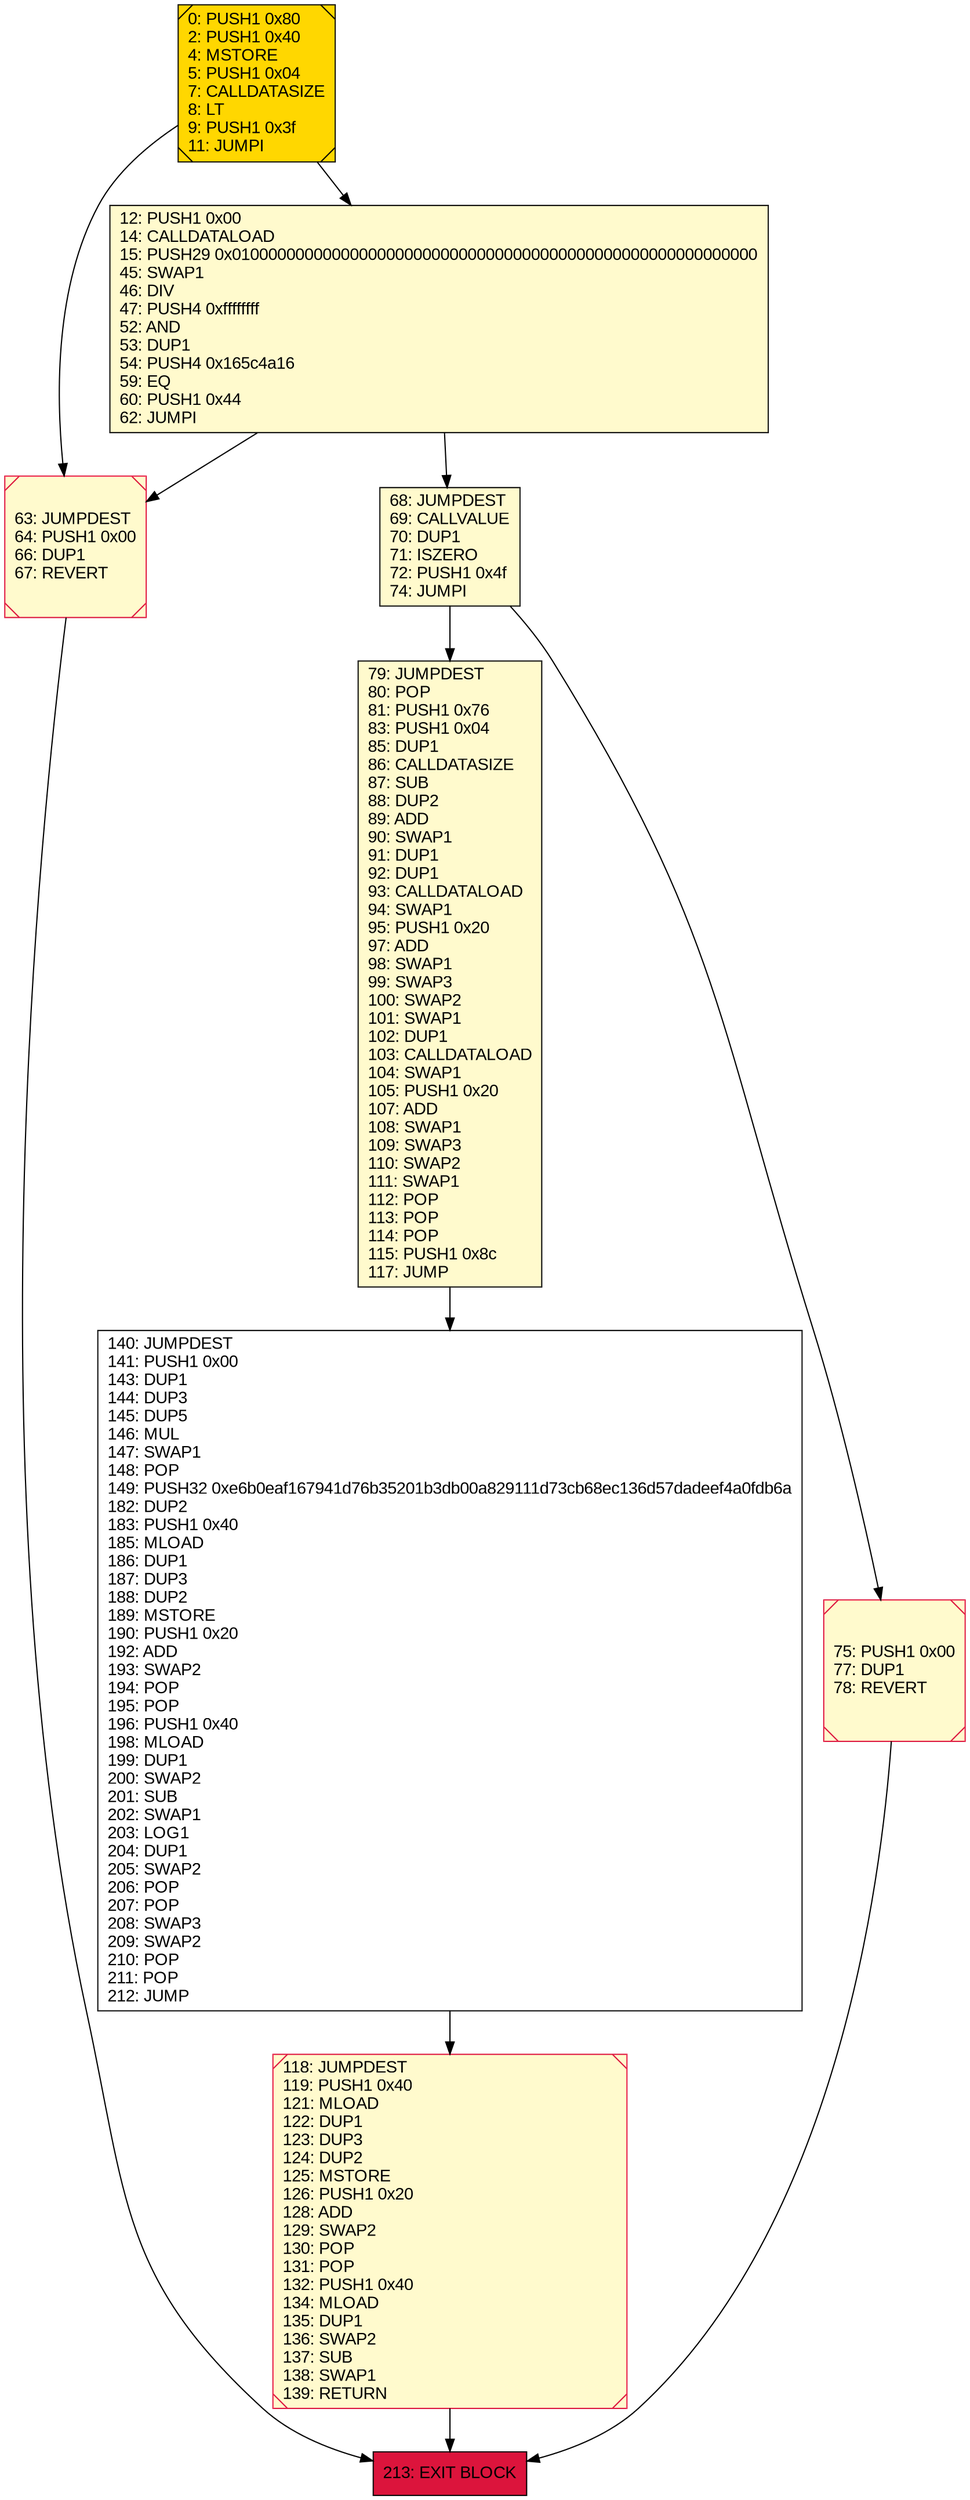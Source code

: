 digraph G {
bgcolor=transparent rankdir=UD;
node [shape=box style=filled color=black fillcolor=white fontname=arial fontcolor=black];
0 [label="0: PUSH1 0x80\l2: PUSH1 0x40\l4: MSTORE\l5: PUSH1 0x04\l7: CALLDATASIZE\l8: LT\l9: PUSH1 0x3f\l11: JUMPI\l" fillcolor=lemonchiffon shape=Msquare fillcolor=gold ];
68 [label="68: JUMPDEST\l69: CALLVALUE\l70: DUP1\l71: ISZERO\l72: PUSH1 0x4f\l74: JUMPI\l" fillcolor=lemonchiffon ];
213 [label="213: EXIT BLOCK\l" fillcolor=crimson ];
118 [label="118: JUMPDEST\l119: PUSH1 0x40\l121: MLOAD\l122: DUP1\l123: DUP3\l124: DUP2\l125: MSTORE\l126: PUSH1 0x20\l128: ADD\l129: SWAP2\l130: POP\l131: POP\l132: PUSH1 0x40\l134: MLOAD\l135: DUP1\l136: SWAP2\l137: SUB\l138: SWAP1\l139: RETURN\l" fillcolor=lemonchiffon shape=Msquare color=crimson ];
79 [label="79: JUMPDEST\l80: POP\l81: PUSH1 0x76\l83: PUSH1 0x04\l85: DUP1\l86: CALLDATASIZE\l87: SUB\l88: DUP2\l89: ADD\l90: SWAP1\l91: DUP1\l92: DUP1\l93: CALLDATALOAD\l94: SWAP1\l95: PUSH1 0x20\l97: ADD\l98: SWAP1\l99: SWAP3\l100: SWAP2\l101: SWAP1\l102: DUP1\l103: CALLDATALOAD\l104: SWAP1\l105: PUSH1 0x20\l107: ADD\l108: SWAP1\l109: SWAP3\l110: SWAP2\l111: SWAP1\l112: POP\l113: POP\l114: POP\l115: PUSH1 0x8c\l117: JUMP\l" fillcolor=lemonchiffon ];
63 [label="63: JUMPDEST\l64: PUSH1 0x00\l66: DUP1\l67: REVERT\l" fillcolor=lemonchiffon shape=Msquare color=crimson ];
75 [label="75: PUSH1 0x00\l77: DUP1\l78: REVERT\l" fillcolor=lemonchiffon shape=Msquare color=crimson ];
12 [label="12: PUSH1 0x00\l14: CALLDATALOAD\l15: PUSH29 0x0100000000000000000000000000000000000000000000000000000000\l45: SWAP1\l46: DIV\l47: PUSH4 0xffffffff\l52: AND\l53: DUP1\l54: PUSH4 0x165c4a16\l59: EQ\l60: PUSH1 0x44\l62: JUMPI\l" fillcolor=lemonchiffon ];
140 [label="140: JUMPDEST\l141: PUSH1 0x00\l143: DUP1\l144: DUP3\l145: DUP5\l146: MUL\l147: SWAP1\l148: POP\l149: PUSH32 0xe6b0eaf167941d76b35201b3db00a829111d73cb68ec136d57dadeef4a0fdb6a\l182: DUP2\l183: PUSH1 0x40\l185: MLOAD\l186: DUP1\l187: DUP3\l188: DUP2\l189: MSTORE\l190: PUSH1 0x20\l192: ADD\l193: SWAP2\l194: POP\l195: POP\l196: PUSH1 0x40\l198: MLOAD\l199: DUP1\l200: SWAP2\l201: SUB\l202: SWAP1\l203: LOG1\l204: DUP1\l205: SWAP2\l206: POP\l207: POP\l208: SWAP3\l209: SWAP2\l210: POP\l211: POP\l212: JUMP\l" ];
118 -> 213;
68 -> 79;
12 -> 63;
140 -> 118;
12 -> 68;
0 -> 63;
79 -> 140;
0 -> 12;
68 -> 75;
63 -> 213;
75 -> 213;
}